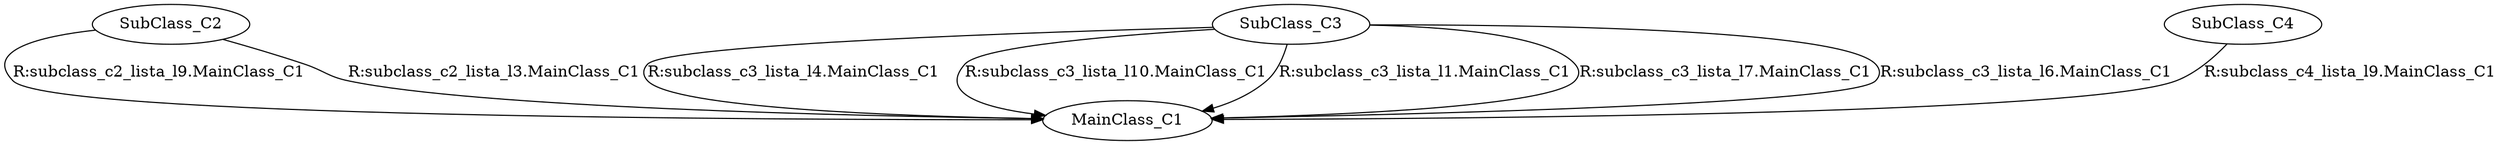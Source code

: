 digraph classRelations {
	subgraph Stazione {
		MainClass_C1 [ classID=1, classIndex=0, ownerPlantType=Stazione, isStarClass=false]
		SubClass_C2 [ classID=2, classIndex=1, ownerPlantType=Stazione, isStarClass=false]
		SubClass_C3 [ classID=3, classIndex=2, ownerPlantType=Stazione, isStarClass=false]
		SubClass_C4 [ classID=4, classIndex=3, ownerPlantType=Stazione, isStarClass=false]

		 SubClass_C2 -> MainClass_C1[OperationKind=AUTO]  [list_name=subclass_c2_lista_l9, field=mainclass_c1, fieldType=MainClass_C1, op=R] [label="R:subclass_c2_lista_l9.MainClass_C1"] 
		 SubClass_C2 -> MainClass_C1[OperationKind=AUTO]  [list_name=subclass_c2_lista_l3, field=mainclass_c1, fieldType=MainClass_C1, op=R] [label="R:subclass_c2_lista_l3.MainClass_C1"] 
		 SubClass_C3 -> MainClass_C1[OperationKind=AUTO]  [list_name=subclass_c3_lista_l4, field=mainclass_c1, fieldType=MainClass_C1, op=R] [label="R:subclass_c3_lista_l4.MainClass_C1"] 
		 SubClass_C3 -> MainClass_C1[OperationKind=AUTO]  [list_name=subclass_c3_lista_l10, field=mainclass_c1, fieldType=MainClass_C1, op=R] [label="R:subclass_c3_lista_l10.MainClass_C1"] 
		 SubClass_C3 -> MainClass_C1[OperationKind=AUTO]  [list_name=subclass_c3_lista_l1, field=mainclass_c1, fieldType=MainClass_C1, op=R] [label="R:subclass_c3_lista_l1.MainClass_C1"] 
		 SubClass_C3 -> MainClass_C1[OperationKind=AUTO]  [list_name=subclass_c3_lista_l7, field=mainclass_c1, fieldType=MainClass_C1, op=R] [label="R:subclass_c3_lista_l7.MainClass_C1"] 
		 SubClass_C3 -> MainClass_C1[OperationKind=AUTO]  [list_name=subclass_c3_lista_l6, field=mainclass_c1, fieldType=MainClass_C1, op=R] [label="R:subclass_c3_lista_l6.MainClass_C1"] 
		 SubClass_C4 -> MainClass_C1[OperationKind=AUTO]  [list_name=subclass_c4_lista_l9, field=mainclass_c1, fieldType=MainClass_C1, op=R] [label="R:subclass_c4_lista_l9.MainClass_C1"] 
	}
}